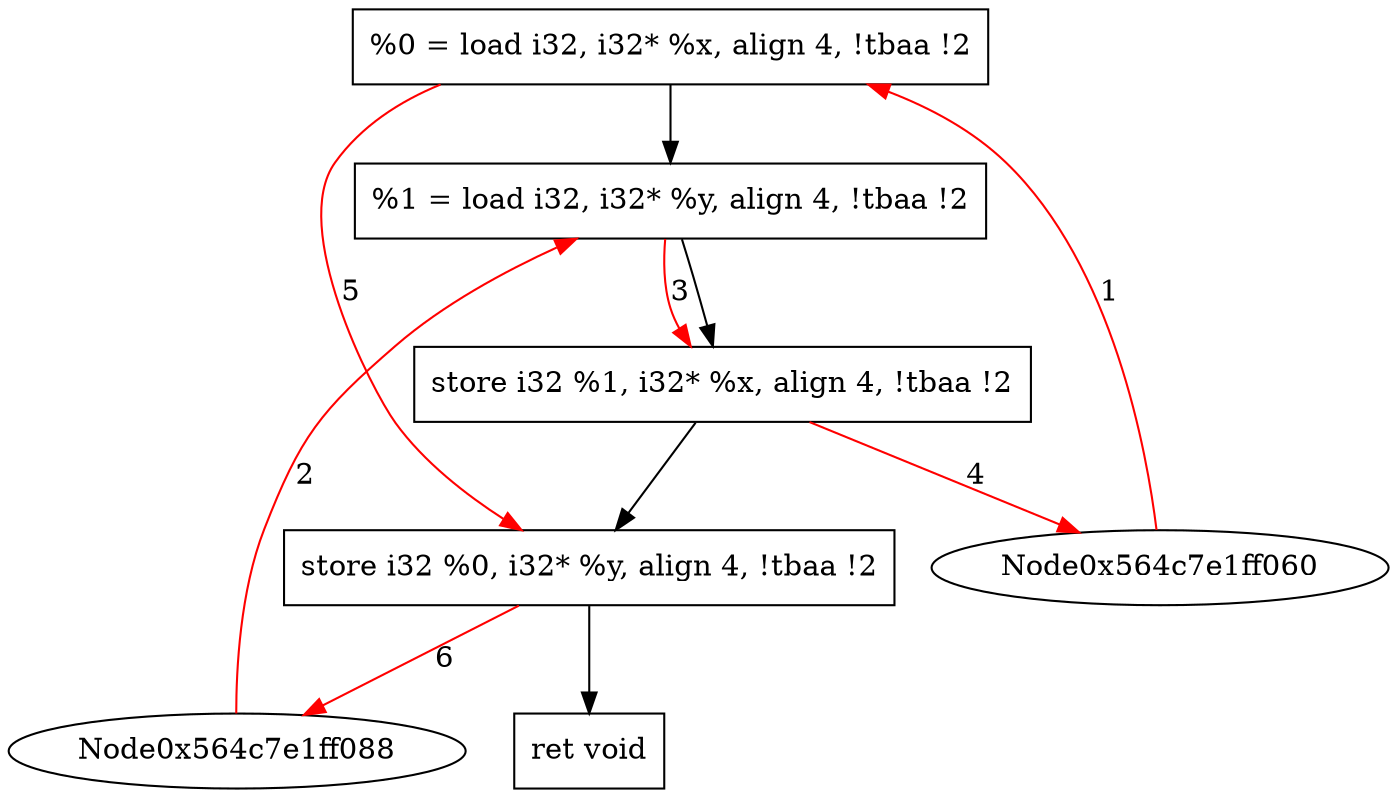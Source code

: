 digraph "CDFG for'func' function" {
	Node0x564c7e1ff248[shape=record, label="  %0 = load i32, i32* %x, align 4, !tbaa !2"]
	Node0x564c7e200158[shape=record, label="  %1 = load i32, i32* %y, align 4, !tbaa !2"]
	Node0x564c7e200800[shape=record, label="  store i32 %1, i32* %x, align 4, !tbaa !2"]
	Node0x564c7e200880[shape=record, label="  store i32 %0, i32* %y, align 4, !tbaa !2"]
	Node0x564c7e2008d0[shape=record, label="  ret void"]
	Node0x564c7e1ff248 -> Node0x564c7e200158
	Node0x564c7e200158 -> Node0x564c7e200800
	Node0x564c7e200800 -> Node0x564c7e200880
	Node0x564c7e200880 -> Node0x564c7e2008d0
edge [color=red]
	Node0x564c7e1ff060 -> Node0x564c7e1ff248[label="1"]
	Node0x564c7e1ff088 -> Node0x564c7e200158[label="2"]
	Node0x564c7e200158 -> Node0x564c7e200800[label="3"]
	Node0x564c7e200800 -> Node0x564c7e1ff060[label="4"]
	Node0x564c7e1ff248 -> Node0x564c7e200880[label="5"]
	Node0x564c7e200880 -> Node0x564c7e1ff088[label="6"]
}
